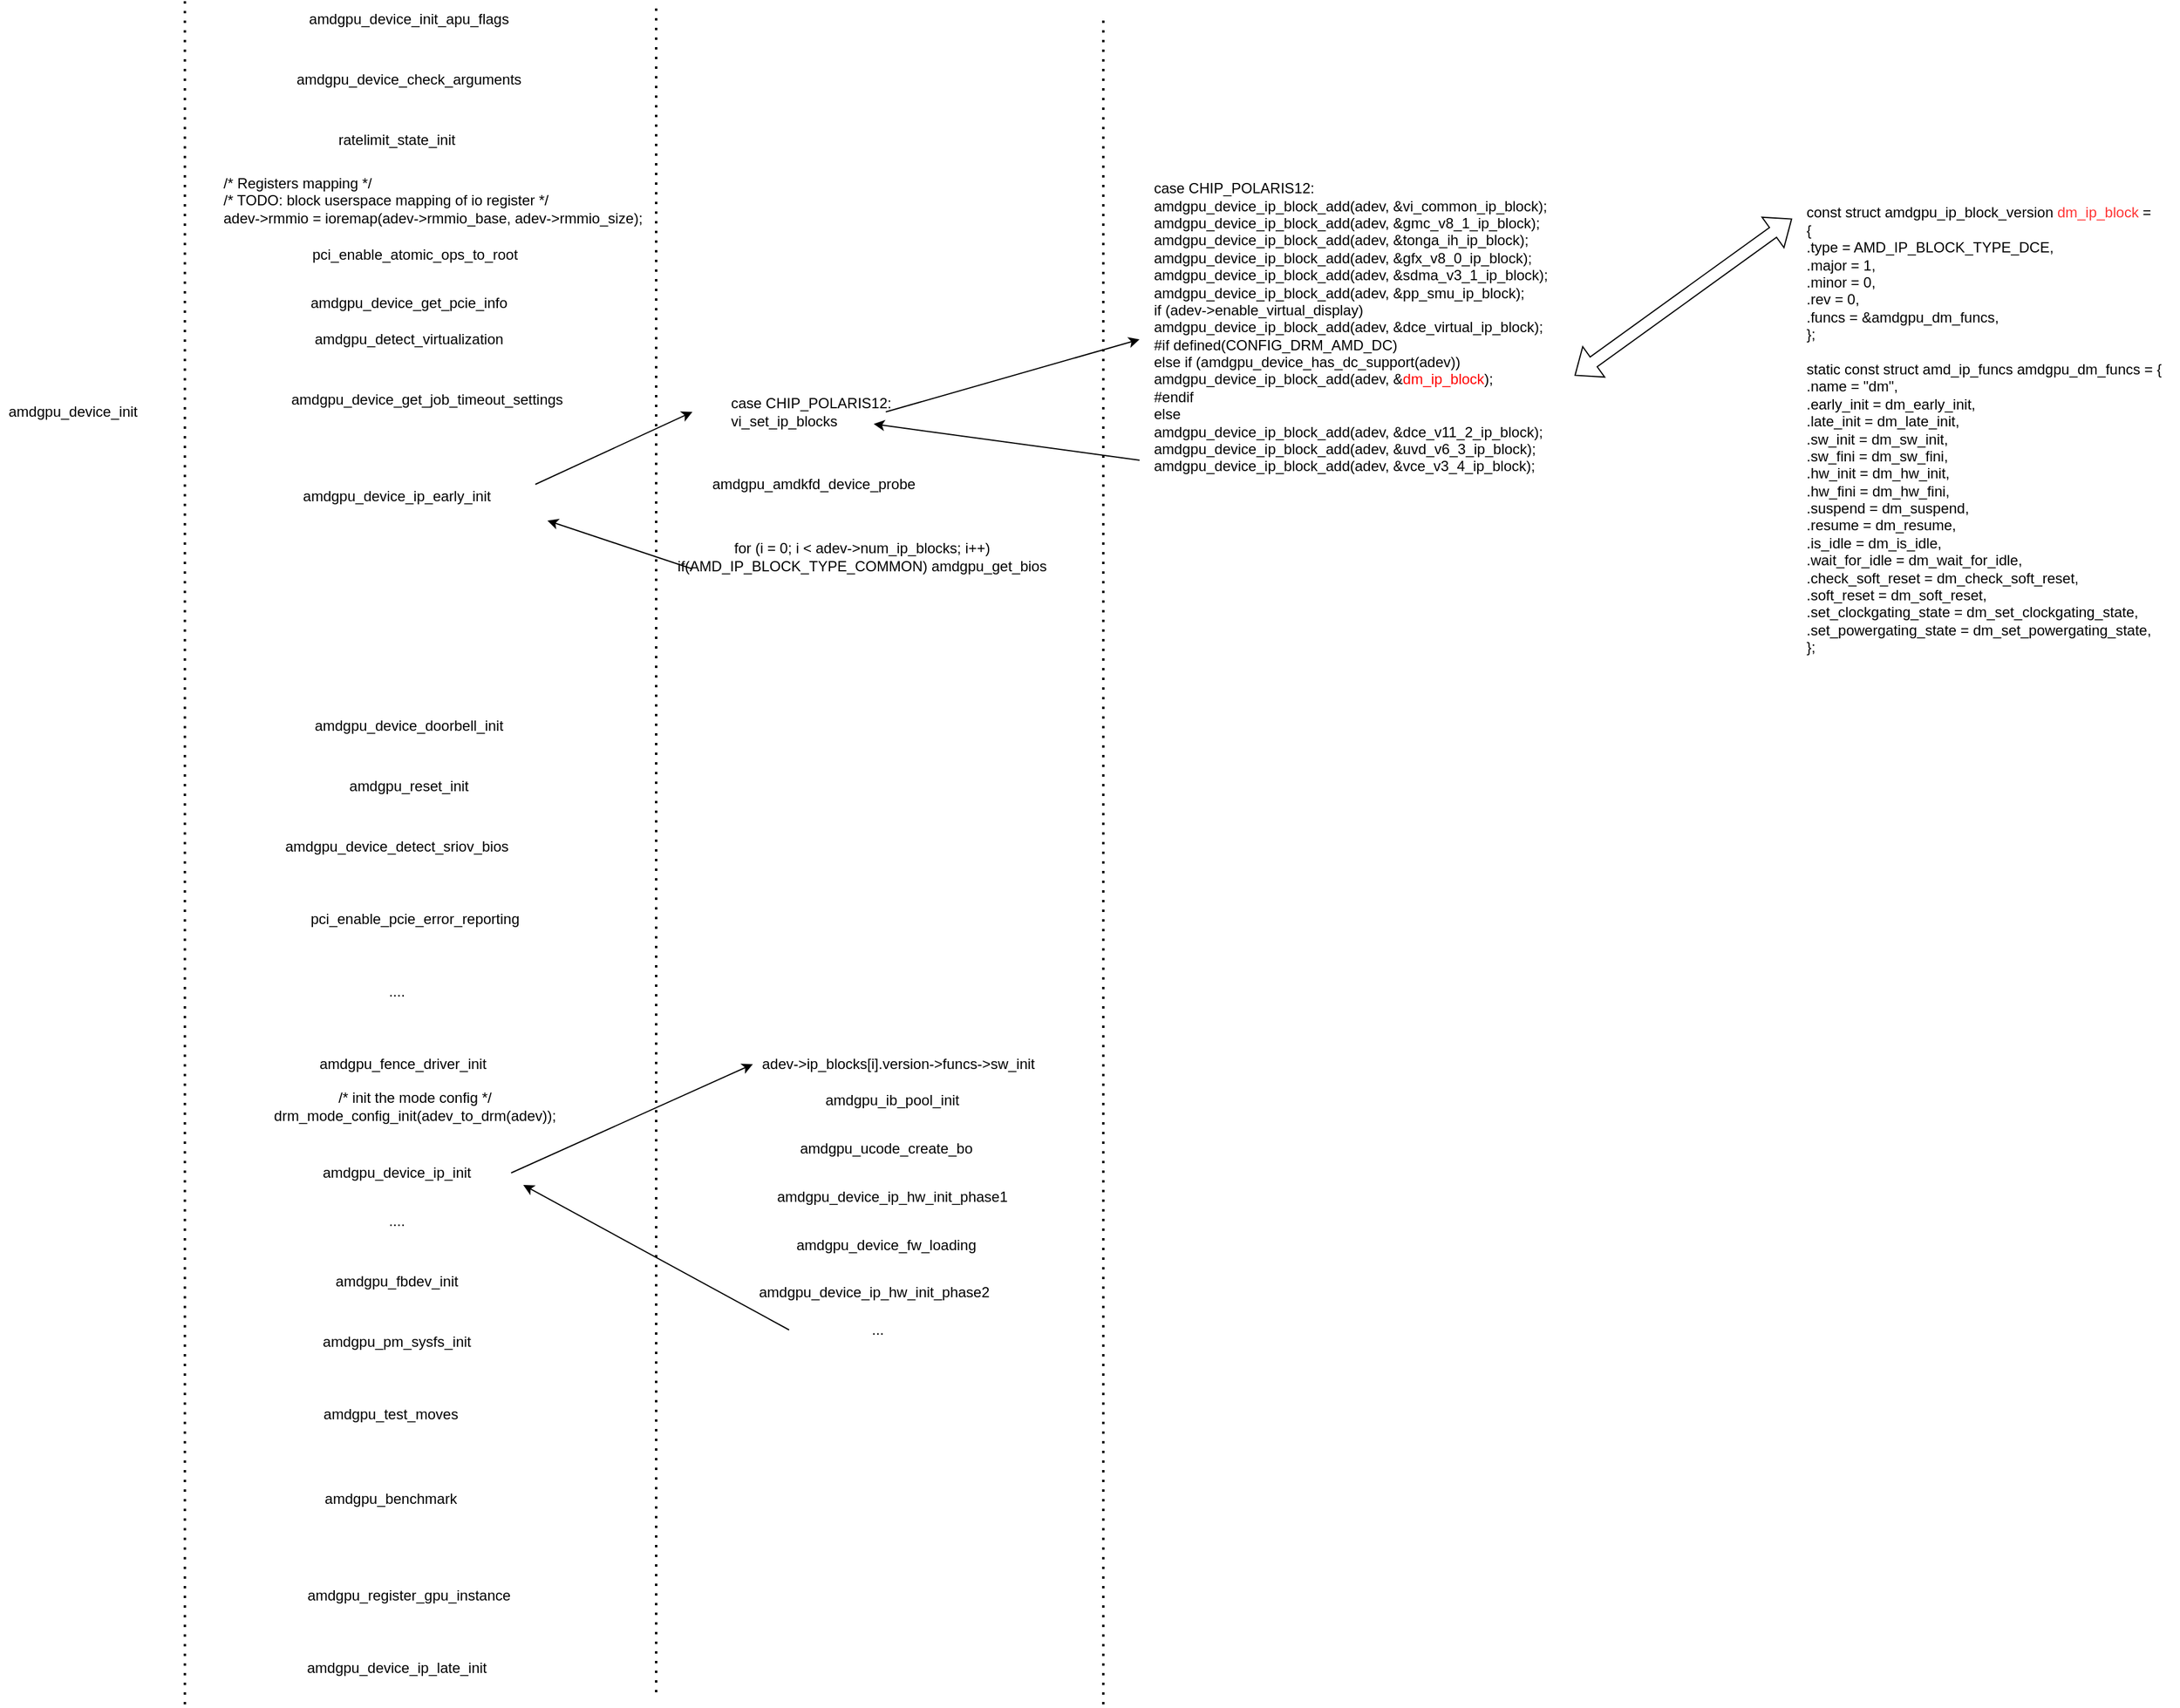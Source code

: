 <mxfile version="17.4.6" type="github">
  <diagram id="hGFMNqmb2zfe9tHskcBW" name="Page-1">
    <mxGraphModel dx="2249" dy="755" grid="1" gridSize="10" guides="1" tooltips="1" connect="1" arrows="1" fold="1" page="1" pageScale="1" pageWidth="827" pageHeight="1169" math="0" shadow="0">
      <root>
        <mxCell id="0" />
        <mxCell id="1" parent="0" />
        <mxCell id="GLmPlQLurBmdkAW1gnxs-2" value="amdgpu_device_init" style="text;html=1;align=center;verticalAlign=middle;resizable=0;points=[];autosize=1;strokeColor=none;fillColor=none;" vertex="1" parent="1">
          <mxGeometry x="-473" y="440" width="120" height="20" as="geometry" />
        </mxCell>
        <mxCell id="GLmPlQLurBmdkAW1gnxs-3" value="amdgpu_device_ip_early_init" style="text;html=1;align=center;verticalAlign=middle;resizable=0;points=[];autosize=1;strokeColor=none;fillColor=none;" vertex="1" parent="1">
          <mxGeometry x="-230" y="510" width="170" height="20" as="geometry" />
        </mxCell>
        <mxCell id="GLmPlQLurBmdkAW1gnxs-4" value="ratelimit_state_init" style="text;html=1;align=center;verticalAlign=middle;resizable=0;points=[];autosize=1;strokeColor=none;fillColor=none;" vertex="1" parent="1">
          <mxGeometry x="-200" y="215" width="110" height="20" as="geometry" />
        </mxCell>
        <mxCell id="GLmPlQLurBmdkAW1gnxs-5" value="amdgpu_device_doorbell_init" style="text;html=1;align=center;verticalAlign=middle;resizable=0;points=[];autosize=1;strokeColor=none;fillColor=none;" vertex="1" parent="1">
          <mxGeometry x="-220" y="700" width="170" height="20" as="geometry" />
        </mxCell>
        <mxCell id="GLmPlQLurBmdkAW1gnxs-7" value="case CHIP_POLARIS12:&lt;br&gt;vi_set_ip_blocks" style="text;html=1;align=left;verticalAlign=middle;resizable=0;points=[];autosize=1;strokeColor=none;fillColor=none;" vertex="1" parent="1">
          <mxGeometry x="130" y="435" width="150" height="30" as="geometry" />
        </mxCell>
        <mxCell id="GLmPlQLurBmdkAW1gnxs-8" value="&lt;div&gt;case CHIP_POLARIS12:&lt;br&gt;&lt;/div&gt;&lt;div&gt;&lt;span&gt;		&lt;/span&gt;amdgpu_device_ip_block_add(adev, &amp;amp;vi_common_ip_block);&lt;/div&gt;&lt;div&gt;&lt;span&gt;		&lt;/span&gt;amdgpu_device_ip_block_add(adev, &amp;amp;gmc_v8_1_ip_block);&lt;/div&gt;&lt;div&gt;&lt;span&gt;		&lt;/span&gt;amdgpu_device_ip_block_add(adev, &amp;amp;tonga_ih_ip_block);&lt;/div&gt;&lt;div&gt;&lt;span&gt;		&lt;/span&gt;amdgpu_device_ip_block_add(adev, &amp;amp;gfx_v8_0_ip_block);&lt;/div&gt;&lt;div&gt;&lt;span&gt;		&lt;/span&gt;amdgpu_device_ip_block_add(adev, &amp;amp;sdma_v3_1_ip_block);&lt;/div&gt;&lt;div&gt;&lt;span&gt;		&lt;/span&gt;amdgpu_device_ip_block_add(adev, &amp;amp;pp_smu_ip_block);&lt;/div&gt;&lt;div&gt;&lt;span&gt;		&lt;/span&gt;if (adev-&amp;gt;enable_virtual_display)&lt;/div&gt;&lt;div&gt;&lt;span&gt;			&lt;/span&gt;amdgpu_device_ip_block_add(adev, &amp;amp;dce_virtual_ip_block);&lt;/div&gt;&lt;div&gt;#if defined(CONFIG_DRM_AMD_DC)&lt;/div&gt;&lt;div&gt;&lt;span&gt;		&lt;/span&gt;else if (amdgpu_device_has_dc_support(adev))&lt;/div&gt;&lt;div&gt;&lt;span&gt;			&lt;/span&gt;amdgpu_device_ip_block_add(adev, &amp;amp;&lt;font color=&quot;#ff0000&quot;&gt;dm_ip_block&lt;/font&gt;);&lt;/div&gt;&lt;div&gt;#endif&lt;/div&gt;&lt;div&gt;&lt;span&gt;		&lt;/span&gt;else&lt;/div&gt;&lt;div&gt;&lt;span&gt;			&lt;/span&gt;amdgpu_device_ip_block_add(adev, &amp;amp;dce_v11_2_ip_block);&lt;/div&gt;&lt;div&gt;&lt;span&gt;		&lt;/span&gt;amdgpu_device_ip_block_add(adev, &amp;amp;uvd_v6_3_ip_block);&lt;/div&gt;&lt;div&gt;&lt;span&gt;		&lt;/span&gt;amdgpu_device_ip_block_add(adev, &amp;amp;vce_v3_4_ip_block);&lt;/div&gt;" style="text;html=1;align=left;verticalAlign=middle;resizable=0;points=[];autosize=1;strokeColor=none;fillColor=none;" vertex="1" parent="1">
          <mxGeometry x="480" y="260" width="340" height="240" as="geometry" />
        </mxCell>
        <mxCell id="GLmPlQLurBmdkAW1gnxs-9" value="&lt;div&gt;&lt;div&gt;const struct amdgpu_ip_block_version &lt;font color=&quot;#ff3333&quot;&gt;dm_ip_block&lt;/font&gt; =&lt;/div&gt;&lt;div&gt;{&lt;/div&gt;&lt;div&gt;&lt;span&gt;	&lt;/span&gt;.type = AMD_IP_BLOCK_TYPE_DCE,&lt;/div&gt;&lt;div&gt;&lt;span&gt;	&lt;/span&gt;.major = 1,&lt;/div&gt;&lt;div&gt;&lt;span&gt;	&lt;/span&gt;.minor = 0,&lt;/div&gt;&lt;div&gt;&lt;span&gt;	&lt;/span&gt;.rev = 0,&lt;/div&gt;&lt;div&gt;&lt;span&gt;	&lt;/span&gt;.funcs = &amp;amp;amdgpu_dm_funcs,&lt;/div&gt;&lt;div&gt;};&lt;/div&gt;&lt;/div&gt;&lt;div&gt;&lt;br&gt;&lt;/div&gt;&lt;div&gt;static const struct amd_ip_funcs amdgpu_dm_funcs = {&lt;/div&gt;&lt;div&gt;&lt;span&gt;	&lt;/span&gt;.name = &quot;dm&quot;,&lt;/div&gt;&lt;div&gt;&lt;span&gt;	&lt;/span&gt;.early_init = dm_early_init,&lt;/div&gt;&lt;div&gt;&lt;span&gt;	&lt;/span&gt;.late_init = dm_late_init,&lt;/div&gt;&lt;div&gt;&lt;span&gt;	&lt;/span&gt;.sw_init = dm_sw_init,&lt;/div&gt;&lt;div&gt;&lt;span&gt;	&lt;/span&gt;.sw_fini = dm_sw_fini,&lt;/div&gt;&lt;div&gt;&lt;span&gt;	&lt;/span&gt;.hw_init = dm_hw_init,&lt;/div&gt;&lt;div&gt;&lt;span&gt;	&lt;/span&gt;.hw_fini = dm_hw_fini,&lt;/div&gt;&lt;div&gt;&lt;span&gt;	&lt;/span&gt;.suspend = dm_suspend,&lt;/div&gt;&lt;div&gt;&lt;span&gt;	&lt;/span&gt;.resume = dm_resume,&lt;/div&gt;&lt;div&gt;&lt;span&gt;	&lt;/span&gt;.is_idle = dm_is_idle,&lt;/div&gt;&lt;div&gt;&lt;span&gt;	&lt;/span&gt;.wait_for_idle = dm_wait_for_idle,&lt;/div&gt;&lt;div&gt;&lt;span&gt;	&lt;/span&gt;.check_soft_reset = dm_check_soft_reset,&lt;/div&gt;&lt;div&gt;&lt;span&gt;	&lt;/span&gt;.soft_reset = dm_soft_reset,&lt;/div&gt;&lt;div&gt;&lt;span&gt;	&lt;/span&gt;.set_clockgating_state = dm_set_clockgating_state,&lt;/div&gt;&lt;div&gt;&lt;span&gt;	&lt;/span&gt;.set_powergating_state = dm_set_powergating_state,&lt;/div&gt;&lt;div&gt;};&lt;/div&gt;" style="text;html=1;align=left;verticalAlign=middle;resizable=0;points=[];autosize=1;strokeColor=none;fillColor=none;" vertex="1" parent="1">
          <mxGeometry x="1020" y="280" width="310" height="370" as="geometry" />
        </mxCell>
        <mxCell id="GLmPlQLurBmdkAW1gnxs-11" value="" style="endArrow=none;dashed=1;html=1;dashPattern=1 3;strokeWidth=2;rounded=0;fontColor=#FF3333;" edge="1" parent="1">
          <mxGeometry width="50" height="50" relative="1" as="geometry">
            <mxPoint x="-320" y="1520" as="sourcePoint" />
            <mxPoint x="-320" y="110" as="targetPoint" />
          </mxGeometry>
        </mxCell>
        <mxCell id="GLmPlQLurBmdkAW1gnxs-12" value="" style="endArrow=none;dashed=1;html=1;dashPattern=1 3;strokeWidth=2;rounded=0;fontColor=#FF3333;" edge="1" parent="1">
          <mxGeometry width="50" height="50" relative="1" as="geometry">
            <mxPoint x="70" y="1510" as="sourcePoint" />
            <mxPoint x="70" y="110" as="targetPoint" />
          </mxGeometry>
        </mxCell>
        <mxCell id="GLmPlQLurBmdkAW1gnxs-13" value="" style="shape=flexArrow;endArrow=classic;startArrow=classic;html=1;rounded=0;fontColor=#FF3333;" edge="1" parent="1">
          <mxGeometry width="100" height="100" relative="1" as="geometry">
            <mxPoint x="830" y="420" as="sourcePoint" />
            <mxPoint x="1010" y="290" as="targetPoint" />
          </mxGeometry>
        </mxCell>
        <mxCell id="GLmPlQLurBmdkAW1gnxs-14" value="" style="endArrow=classic;html=1;rounded=0;fontColor=#FF3333;" edge="1" parent="1">
          <mxGeometry width="50" height="50" relative="1" as="geometry">
            <mxPoint x="-30" y="510" as="sourcePoint" />
            <mxPoint x="100" y="450" as="targetPoint" />
          </mxGeometry>
        </mxCell>
        <mxCell id="GLmPlQLurBmdkAW1gnxs-16" value="amdgpu_amdkfd_device_probe" style="text;html=1;align=center;verticalAlign=middle;resizable=0;points=[];autosize=1;strokeColor=none;fillColor=none;fontColor=#000000;" vertex="1" parent="1">
          <mxGeometry x="110" y="500" width="180" height="20" as="geometry" />
        </mxCell>
        <mxCell id="GLmPlQLurBmdkAW1gnxs-17" value="for (i = 0; i &amp;lt; adev-&amp;gt;num_ip_blocks; i++)&lt;br&gt;if(AMD_IP_BLOCK_TYPE_COMMON) amdgpu_get_bios" style="text;html=1;align=center;verticalAlign=middle;resizable=0;points=[];autosize=1;strokeColor=none;fillColor=none;fontColor=#000000;" vertex="1" parent="1">
          <mxGeometry x="80" y="554.5" width="320" height="30" as="geometry" />
        </mxCell>
        <mxCell id="GLmPlQLurBmdkAW1gnxs-18" value="" style="endArrow=classic;html=1;rounded=0;fontColor=#FF3333;" edge="1" parent="1">
          <mxGeometry width="50" height="50" relative="1" as="geometry">
            <mxPoint x="260" y="450" as="sourcePoint" />
            <mxPoint x="470" y="390" as="targetPoint" />
          </mxGeometry>
        </mxCell>
        <mxCell id="GLmPlQLurBmdkAW1gnxs-19" value="" style="endArrow=classic;html=1;rounded=0;fontColor=#FF3333;" edge="1" parent="1">
          <mxGeometry width="50" height="50" relative="1" as="geometry">
            <mxPoint x="100" y="580" as="sourcePoint" />
            <mxPoint x="-20" y="540" as="targetPoint" />
            <Array as="points">
              <mxPoint x="40" y="560" />
            </Array>
          </mxGeometry>
        </mxCell>
        <mxCell id="GLmPlQLurBmdkAW1gnxs-20" value="" style="endArrow=classic;html=1;rounded=0;fontColor=#FF3333;" edge="1" parent="1">
          <mxGeometry width="50" height="50" relative="1" as="geometry">
            <mxPoint x="470" y="490" as="sourcePoint" />
            <mxPoint x="250" y="460" as="targetPoint" />
          </mxGeometry>
        </mxCell>
        <mxCell id="GLmPlQLurBmdkAW1gnxs-21" value="" style="endArrow=none;dashed=1;html=1;dashPattern=1 3;strokeWidth=2;rounded=0;fontColor=#FF3333;" edge="1" parent="1">
          <mxGeometry width="50" height="50" relative="1" as="geometry">
            <mxPoint x="440" y="1520" as="sourcePoint" />
            <mxPoint x="440" y="120" as="targetPoint" />
          </mxGeometry>
        </mxCell>
        <mxCell id="GLmPlQLurBmdkAW1gnxs-22" value="amdgpu_device_init_apu_flags" style="text;html=1;align=center;verticalAlign=middle;resizable=0;points=[];autosize=1;strokeColor=none;fillColor=none;fontColor=#000000;" vertex="1" parent="1">
          <mxGeometry x="-225" y="115" width="180" height="20" as="geometry" />
        </mxCell>
        <mxCell id="GLmPlQLurBmdkAW1gnxs-23" value="amdgpu_device_check_arguments" style="text;html=1;align=center;verticalAlign=middle;resizable=0;points=[];autosize=1;strokeColor=none;fillColor=none;fontColor=#000000;" vertex="1" parent="1">
          <mxGeometry x="-235" y="165" width="200" height="20" as="geometry" />
        </mxCell>
        <mxCell id="GLmPlQLurBmdkAW1gnxs-24" value="&lt;div&gt;&lt;span&gt;	&lt;/span&gt;/* Registers mapping */&lt;/div&gt;&lt;div style=&quot;&quot;&gt;&lt;span&gt;	&lt;/span&gt;/* TODO: block userspace mapping of io register */&lt;/div&gt;adev-&amp;gt;rmmio = ioremap(adev-&amp;gt;rmmio_base, adev-&amp;gt;rmmio_size);" style="text;html=1;align=left;verticalAlign=middle;resizable=0;points=[];autosize=1;strokeColor=none;fillColor=none;fontColor=#000000;" vertex="1" parent="1">
          <mxGeometry x="-290" y="250" width="360" height="50" as="geometry" />
        </mxCell>
        <mxCell id="GLmPlQLurBmdkAW1gnxs-25" value="pci_enable_atomic_ops_to_root" style="text;html=1;align=center;verticalAlign=middle;resizable=0;points=[];autosize=1;strokeColor=none;fillColor=none;fontColor=#000000;" vertex="1" parent="1">
          <mxGeometry x="-225" y="310" width="190" height="20" as="geometry" />
        </mxCell>
        <mxCell id="GLmPlQLurBmdkAW1gnxs-26" value="amdgpu_device_get_pcie_info" style="text;html=1;align=center;verticalAlign=middle;resizable=0;points=[];autosize=1;strokeColor=none;fillColor=none;fontColor=#000000;" vertex="1" parent="1">
          <mxGeometry x="-225" y="350" width="180" height="20" as="geometry" />
        </mxCell>
        <mxCell id="GLmPlQLurBmdkAW1gnxs-27" value="amdgpu_detect_virtualization" style="text;html=1;align=center;verticalAlign=middle;resizable=0;points=[];autosize=1;strokeColor=none;fillColor=none;fontColor=#000000;" vertex="1" parent="1">
          <mxGeometry x="-220" y="380" width="170" height="20" as="geometry" />
        </mxCell>
        <mxCell id="GLmPlQLurBmdkAW1gnxs-28" value="amdgpu_device_get_job_timeout_settings" style="text;html=1;align=center;verticalAlign=middle;resizable=0;points=[];autosize=1;strokeColor=none;fillColor=none;fontColor=#000000;" vertex="1" parent="1">
          <mxGeometry x="-240" y="430" width="240" height="20" as="geometry" />
        </mxCell>
        <mxCell id="GLmPlQLurBmdkAW1gnxs-29" value="amdgpu_reset_init" style="text;html=1;align=center;verticalAlign=middle;resizable=0;points=[];autosize=1;strokeColor=none;fillColor=none;fontColor=#000000;" vertex="1" parent="1">
          <mxGeometry x="-190" y="750" width="110" height="20" as="geometry" />
        </mxCell>
        <mxCell id="GLmPlQLurBmdkAW1gnxs-30" value="amdgpu_device_detect_sriov_bios" style="text;html=1;align=center;verticalAlign=middle;resizable=0;points=[];autosize=1;strokeColor=none;fillColor=none;fontColor=#000000;" vertex="1" parent="1">
          <mxGeometry x="-245" y="800" width="200" height="20" as="geometry" />
        </mxCell>
        <mxCell id="GLmPlQLurBmdkAW1gnxs-31" value="pci_enable_pcie_error_reporting" style="text;html=1;align=center;verticalAlign=middle;resizable=0;points=[];autosize=1;strokeColor=none;fillColor=none;fontColor=#000000;" vertex="1" parent="1">
          <mxGeometry x="-225" y="860" width="190" height="20" as="geometry" />
        </mxCell>
        <mxCell id="GLmPlQLurBmdkAW1gnxs-32" value="...." style="text;html=1;align=center;verticalAlign=middle;resizable=0;points=[];autosize=1;strokeColor=none;fillColor=none;fontColor=#000000;" vertex="1" parent="1">
          <mxGeometry x="-160" y="920" width="30" height="20" as="geometry" />
        </mxCell>
        <mxCell id="GLmPlQLurBmdkAW1gnxs-33" value="amdgpu_fence_driver_init" style="text;html=1;align=center;verticalAlign=middle;resizable=0;points=[];autosize=1;strokeColor=none;fillColor=none;fontColor=#000000;" vertex="1" parent="1">
          <mxGeometry x="-215" y="980" width="150" height="20" as="geometry" />
        </mxCell>
        <mxCell id="GLmPlQLurBmdkAW1gnxs-34" value="...." style="text;html=1;align=center;verticalAlign=middle;resizable=0;points=[];autosize=1;strokeColor=none;fillColor=none;fontColor=#000000;" vertex="1" parent="1">
          <mxGeometry x="-160" y="1110" width="30" height="20" as="geometry" />
        </mxCell>
        <mxCell id="GLmPlQLurBmdkAW1gnxs-35" value="amdgpu_fbdev_init" style="text;html=1;align=center;verticalAlign=middle;resizable=0;points=[];autosize=1;strokeColor=none;fillColor=none;fontColor=#000000;" vertex="1" parent="1">
          <mxGeometry x="-205" y="1160" width="120" height="20" as="geometry" />
        </mxCell>
        <mxCell id="GLmPlQLurBmdkAW1gnxs-36" value="amdgpu_pm_sysfs_init" style="text;html=1;align=center;verticalAlign=middle;resizable=0;points=[];autosize=1;strokeColor=none;fillColor=none;fontColor=#000000;" vertex="1" parent="1">
          <mxGeometry x="-215" y="1210" width="140" height="20" as="geometry" />
        </mxCell>
        <mxCell id="GLmPlQLurBmdkAW1gnxs-37" value="&lt;div&gt;&lt;span&gt;	&lt;/span&gt;/* init the mode config */&lt;/div&gt;&lt;div&gt;&lt;span&gt;	&lt;/span&gt;drm_mode_config_init(adev_to_drm(adev));&lt;/div&gt;" style="text;html=1;align=center;verticalAlign=middle;resizable=0;points=[];autosize=1;strokeColor=none;fillColor=none;fontColor=#000000;" vertex="1" parent="1">
          <mxGeometry x="-255" y="1010" width="250" height="30" as="geometry" />
        </mxCell>
        <mxCell id="GLmPlQLurBmdkAW1gnxs-38" value="amdgpu_device_ip_init" style="text;html=1;align=center;verticalAlign=middle;resizable=0;points=[];autosize=1;strokeColor=none;fillColor=none;fontColor=#000000;" vertex="1" parent="1">
          <mxGeometry x="-215" y="1070" width="140" height="20" as="geometry" />
        </mxCell>
        <mxCell id="GLmPlQLurBmdkAW1gnxs-39" value="amdgpu_test_moves" style="text;html=1;align=center;verticalAlign=middle;resizable=0;points=[];autosize=1;strokeColor=none;fillColor=none;fontColor=#000000;" vertex="1" parent="1">
          <mxGeometry x="-215" y="1270" width="130" height="20" as="geometry" />
        </mxCell>
        <mxCell id="GLmPlQLurBmdkAW1gnxs-40" value="amdgpu_benchmark" style="text;html=1;align=center;verticalAlign=middle;resizable=0;points=[];autosize=1;strokeColor=none;fillColor=none;fontColor=#000000;" vertex="1" parent="1">
          <mxGeometry x="-210" y="1340" width="120" height="20" as="geometry" />
        </mxCell>
        <mxCell id="GLmPlQLurBmdkAW1gnxs-41" value="amdgpu_register_gpu_instance" style="text;html=1;align=center;verticalAlign=middle;resizable=0;points=[];autosize=1;strokeColor=none;fillColor=none;fontColor=#000000;" vertex="1" parent="1">
          <mxGeometry x="-225" y="1420" width="180" height="20" as="geometry" />
        </mxCell>
        <mxCell id="GLmPlQLurBmdkAW1gnxs-42" value="adev-&amp;gt;ip_blocks[i].version-&amp;gt;funcs-&amp;gt;sw_init" style="text;html=1;align=center;verticalAlign=middle;resizable=0;points=[];autosize=1;strokeColor=none;fillColor=none;fontColor=#000000;" vertex="1" parent="1">
          <mxGeometry x="150" y="980" width="240" height="20" as="geometry" />
        </mxCell>
        <mxCell id="GLmPlQLurBmdkAW1gnxs-43" value="" style="endArrow=classic;html=1;rounded=0;fontColor=#000000;" edge="1" parent="1">
          <mxGeometry width="50" height="50" relative="1" as="geometry">
            <mxPoint x="-50" y="1080" as="sourcePoint" />
            <mxPoint x="150" y="990" as="targetPoint" />
          </mxGeometry>
        </mxCell>
        <mxCell id="GLmPlQLurBmdkAW1gnxs-44" value="amdgpu_ib_pool_init" style="text;html=1;align=center;verticalAlign=middle;resizable=0;points=[];autosize=1;strokeColor=none;fillColor=none;fontColor=#000000;" vertex="1" parent="1">
          <mxGeometry x="200" y="1010" width="130" height="20" as="geometry" />
        </mxCell>
        <mxCell id="GLmPlQLurBmdkAW1gnxs-45" value="amdgpu_ucode_create_bo" style="text;html=1;align=center;verticalAlign=middle;resizable=0;points=[];autosize=1;strokeColor=none;fillColor=none;fontColor=#000000;" vertex="1" parent="1">
          <mxGeometry x="180" y="1050" width="160" height="20" as="geometry" />
        </mxCell>
        <mxCell id="GLmPlQLurBmdkAW1gnxs-46" value="amdgpu_device_ip_hw_init_phase1" style="text;html=1;align=center;verticalAlign=middle;resizable=0;points=[];autosize=1;strokeColor=none;fillColor=none;fontColor=#000000;" vertex="1" parent="1">
          <mxGeometry x="160" y="1090" width="210" height="20" as="geometry" />
        </mxCell>
        <mxCell id="GLmPlQLurBmdkAW1gnxs-47" value="amdgpu_device_fw_loading" style="text;html=1;align=center;verticalAlign=middle;resizable=0;points=[];autosize=1;strokeColor=none;fillColor=none;fontColor=#000000;" vertex="1" parent="1">
          <mxGeometry x="180" y="1130" width="160" height="20" as="geometry" />
        </mxCell>
        <mxCell id="GLmPlQLurBmdkAW1gnxs-48" value="amdgpu_device_ip_hw_init_phase2" style="text;html=1;align=center;verticalAlign=middle;resizable=0;points=[];autosize=1;strokeColor=none;fillColor=none;fontColor=#000000;" vertex="1" parent="1">
          <mxGeometry x="145" y="1169" width="210" height="20" as="geometry" />
        </mxCell>
        <mxCell id="GLmPlQLurBmdkAW1gnxs-49" value="..." style="text;html=1;align=center;verticalAlign=middle;resizable=0;points=[];autosize=1;strokeColor=none;fillColor=none;fontColor=#000000;" vertex="1" parent="1">
          <mxGeometry x="238" y="1200" width="30" height="20" as="geometry" />
        </mxCell>
        <mxCell id="GLmPlQLurBmdkAW1gnxs-50" value="" style="endArrow=classic;html=1;rounded=0;fontColor=#000000;" edge="1" parent="1">
          <mxGeometry width="50" height="50" relative="1" as="geometry">
            <mxPoint x="180" y="1210" as="sourcePoint" />
            <mxPoint x="-40" y="1090" as="targetPoint" />
          </mxGeometry>
        </mxCell>
        <mxCell id="GLmPlQLurBmdkAW1gnxs-51" value="amdgpu_device_ip_late_init" style="text;html=1;align=center;verticalAlign=middle;resizable=0;points=[];autosize=1;strokeColor=none;fillColor=none;fontColor=#000000;" vertex="1" parent="1">
          <mxGeometry x="-225" y="1480" width="160" height="20" as="geometry" />
        </mxCell>
      </root>
    </mxGraphModel>
  </diagram>
</mxfile>
